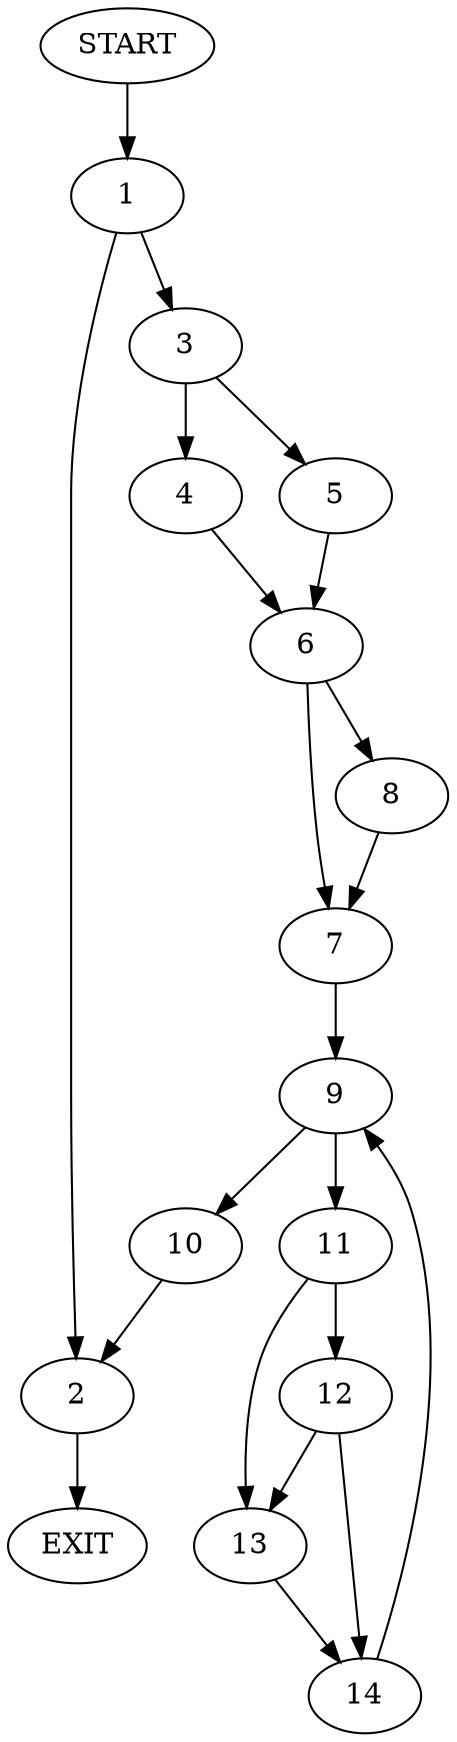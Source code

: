 digraph {
0 [label="START"]
15 [label="EXIT"]
0 -> 1
1 -> 2
1 -> 3
2 -> 15
3 -> 4
3 -> 5
4 -> 6
5 -> 6
6 -> 7
6 -> 8
8 -> 7
7 -> 9
9 -> 10
9 -> 11
10 -> 2
11 -> 12
11 -> 13
12 -> 14
12 -> 13
13 -> 14
14 -> 9
}
